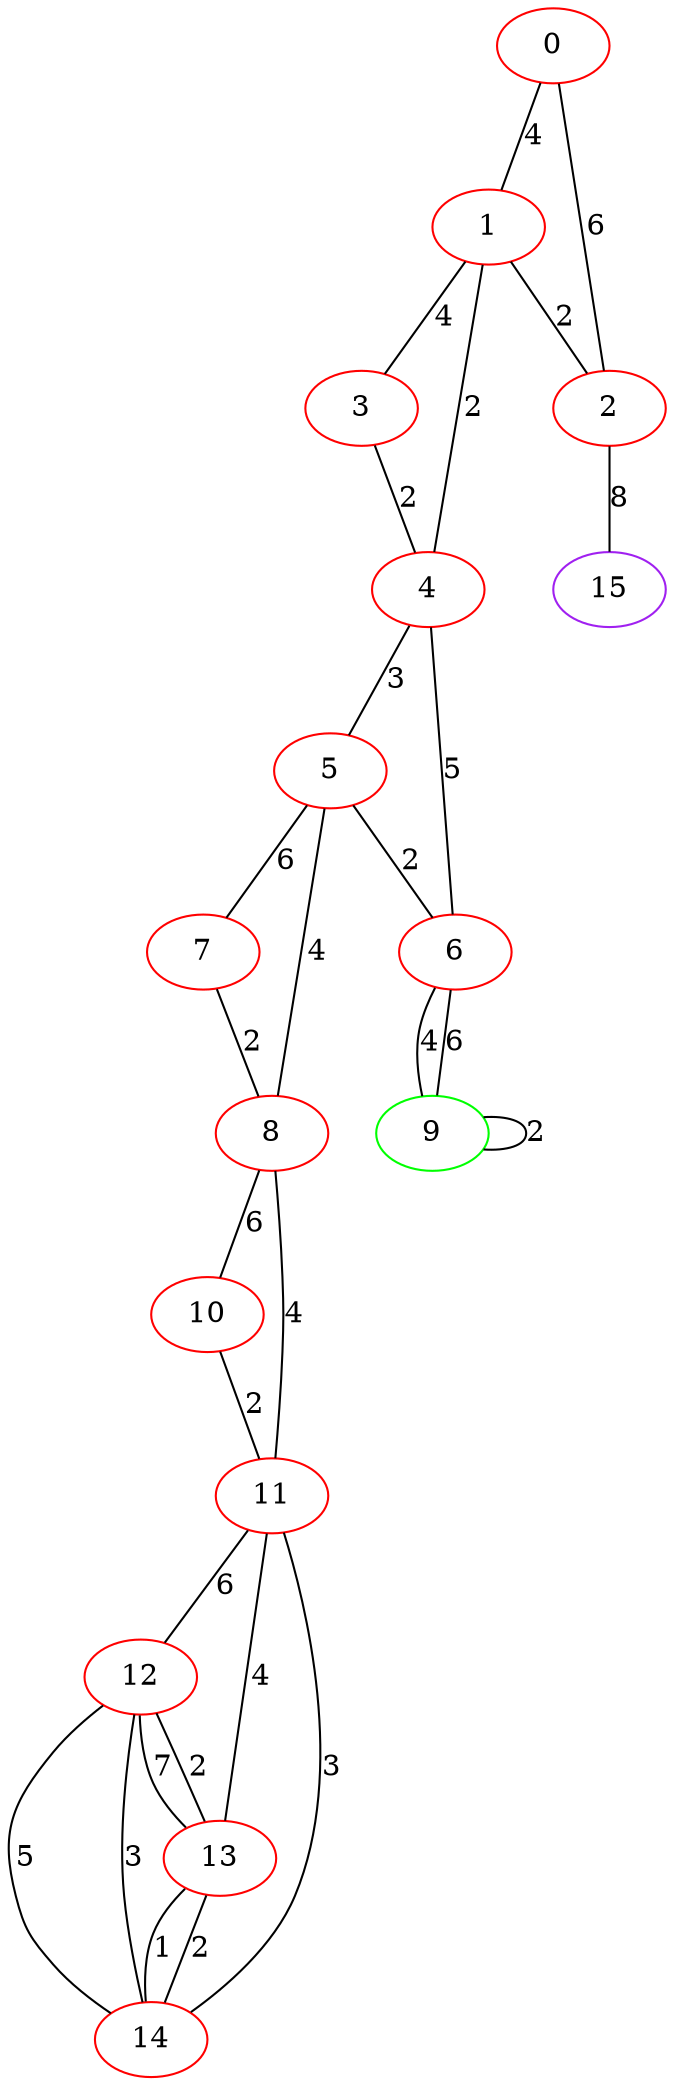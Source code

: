 graph "" {
0 [color=red, weight=1];
1 [color=red, weight=1];
2 [color=red, weight=1];
3 [color=red, weight=1];
4 [color=red, weight=1];
5 [color=red, weight=1];
6 [color=red, weight=1];
7 [color=red, weight=1];
8 [color=red, weight=1];
9 [color=green, weight=2];
10 [color=red, weight=1];
11 [color=red, weight=1];
12 [color=red, weight=1];
13 [color=red, weight=1];
14 [color=red, weight=1];
15 [color=purple, weight=4];
0 -- 1  [key=0, label=4];
0 -- 2  [key=0, label=6];
1 -- 2  [key=0, label=2];
1 -- 3  [key=0, label=4];
1 -- 4  [key=0, label=2];
2 -- 15  [key=0, label=8];
3 -- 4  [key=0, label=2];
4 -- 5  [key=0, label=3];
4 -- 6  [key=0, label=5];
5 -- 8  [key=0, label=4];
5 -- 6  [key=0, label=2];
5 -- 7  [key=0, label=6];
6 -- 9  [key=0, label=4];
6 -- 9  [key=1, label=6];
7 -- 8  [key=0, label=2];
8 -- 10  [key=0, label=6];
8 -- 11  [key=0, label=4];
9 -- 9  [key=0, label=2];
10 -- 11  [key=0, label=2];
11 -- 12  [key=0, label=6];
11 -- 13  [key=0, label=4];
11 -- 14  [key=0, label=3];
12 -- 13  [key=0, label=7];
12 -- 13  [key=1, label=2];
12 -- 14  [key=0, label=5];
12 -- 14  [key=1, label=3];
13 -- 14  [key=0, label=2];
13 -- 14  [key=1, label=1];
}
